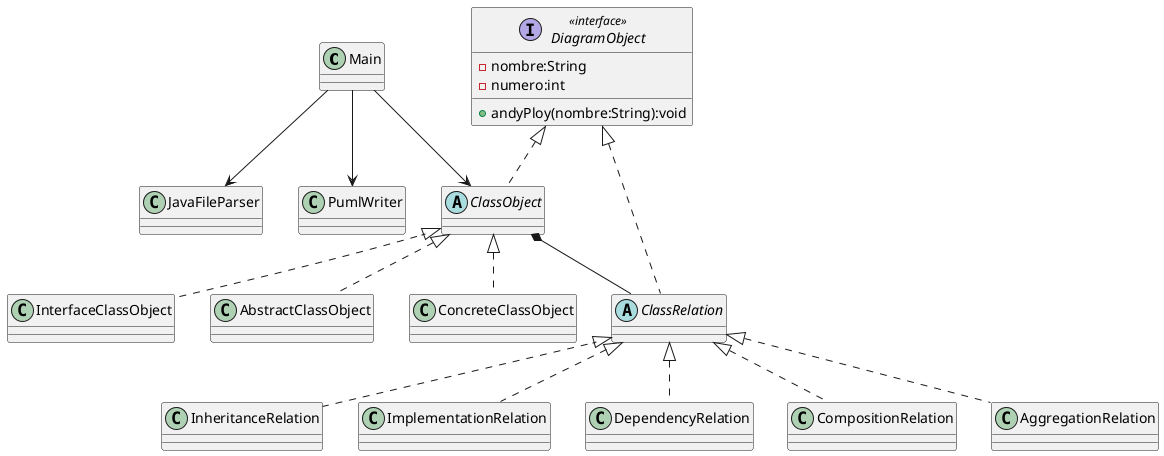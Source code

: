@startuml
class Main
interface DiagramObject <<interface>>{
    -nombre:String
    -numero:int
    
    +andyPloy(nombre:String):void
}
abstract ClassObject
abstract ClassRelation
class JavaFileParser
class PumlWriter
class InheritanceRelation
class ImplementationRelation
class DependencyRelation
class CompositionRelation
class AggregationRelation
class InterfaceClassObject
class AbstractClassObject
class ConcreteClassObject

DiagramObject <|.. ClassObject
DiagramObject <|.. ClassRelation

ClassObject <|.. InterfaceClassObject
ClassObject <|.. AbstractClassObject
ClassObject <|.. ConcreteClassObject

ClassRelation <|.. InheritanceRelation
ClassRelation <|.. ImplementationRelation
ClassRelation <|.. DependencyRelation
ClassRelation <|.. CompositionRelation
ClassRelation <|.. AggregationRelation

Main --> ClassObject
Main --> JavaFileParser
Main --> PumlWriter

ClassObject *-- ClassRelation

@enduml